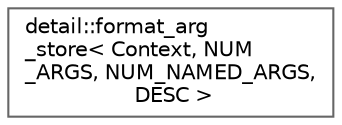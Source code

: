 digraph "类继承关系图"
{
 // LATEX_PDF_SIZE
  bgcolor="transparent";
  edge [fontname=Helvetica,fontsize=10,labelfontname=Helvetica,labelfontsize=10];
  node [fontname=Helvetica,fontsize=10,shape=box,height=0.2,width=0.4];
  rankdir="LR";
  Node0 [id="Node000000",label="detail::format_arg\l_store\< Context, NUM\l_ARGS, NUM_NAMED_ARGS,\l DESC \>",height=0.2,width=0.4,color="grey40", fillcolor="white", style="filled",URL="$structdetail_1_1format__arg__store.html",tooltip=" "];
}
